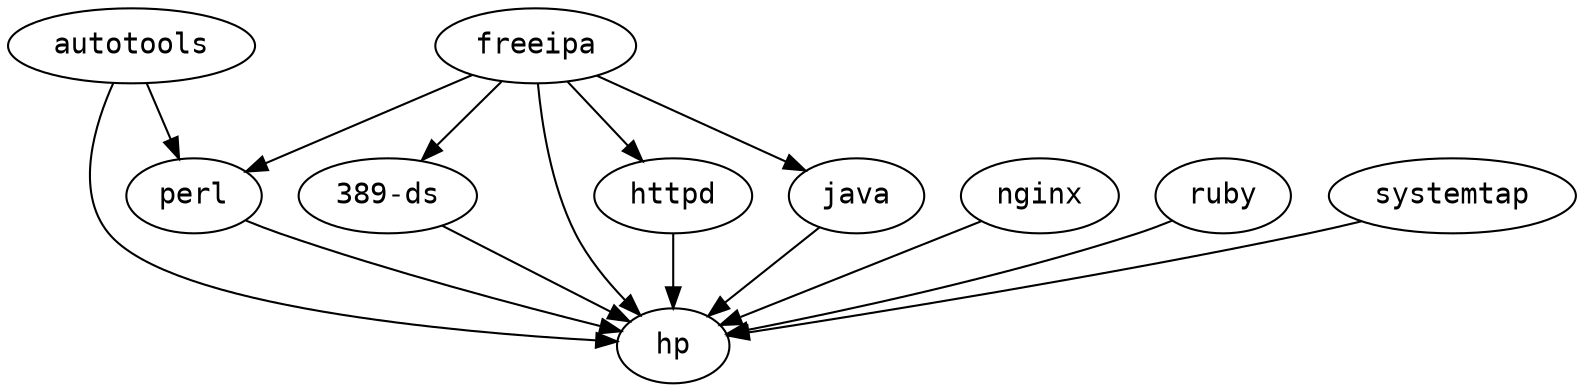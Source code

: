 strict digraph G {
  node [fontname=monospace];
  "389-ds" -> "hp";
  "autotools" -> "hp";
  "autotools" -> "perl";
  "freeipa" -> "hp";
  "freeipa" -> "httpd";
  "freeipa" -> "perl";
  "freeipa" -> "389-ds";
  "freeipa" -> "java";
  "httpd" -> "hp";
  "java" -> "hp";
  "nginx" -> "hp";
  "perl" -> "hp";
  "ruby" -> "hp";
  "systemtap" -> "hp";
}
